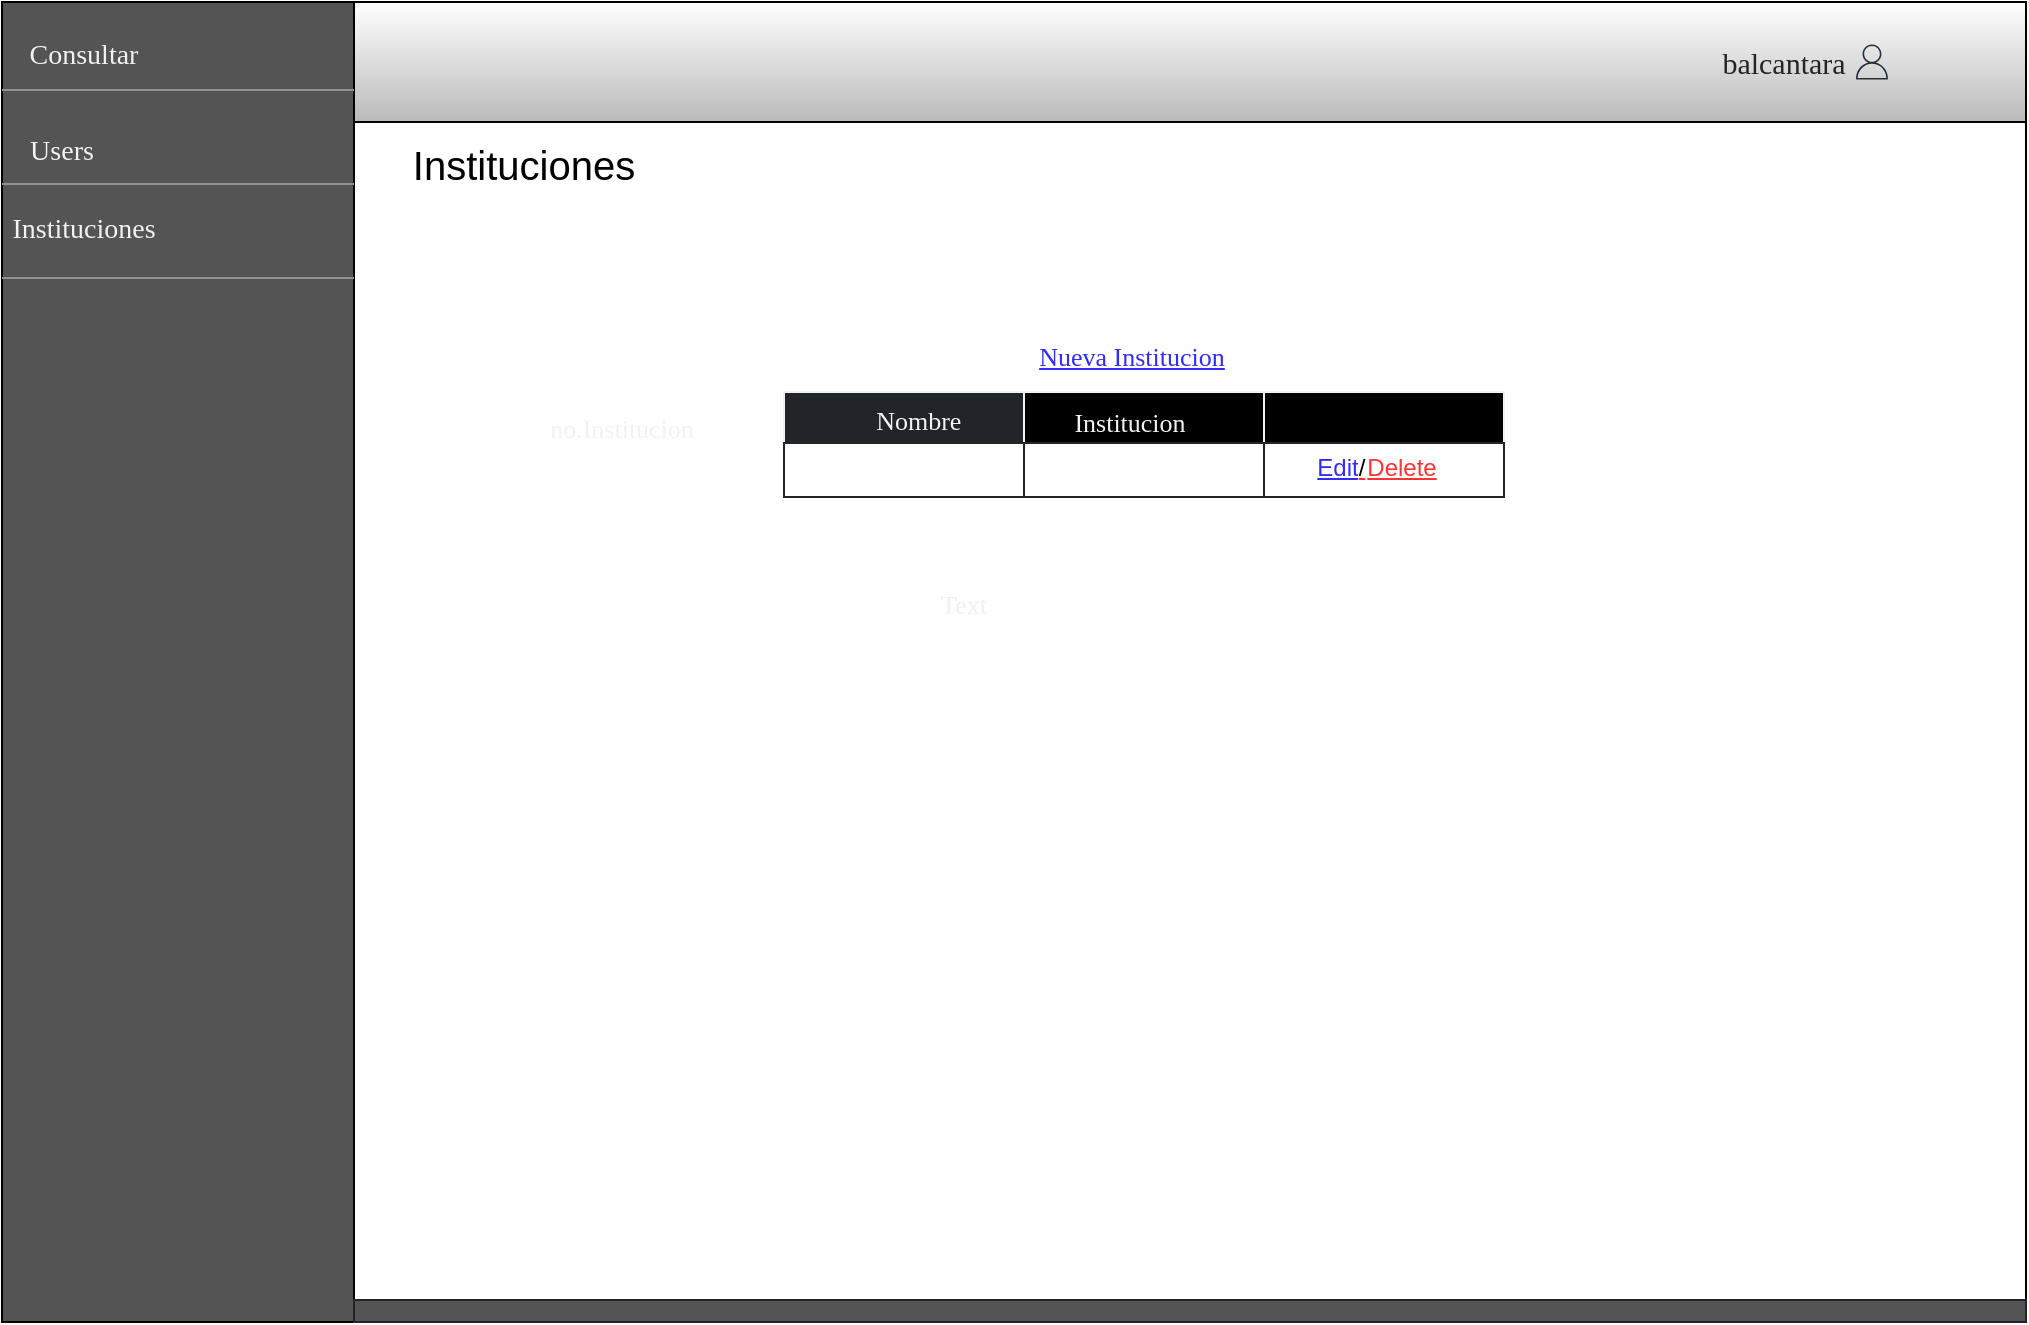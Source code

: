 <mxfile version="15.5.4" type="github"><diagram id="AqOv732YDV_Qfaz5YG4F" name="Page-1"><mxGraphModel dx="1038" dy="579" grid="1" gridSize="10" guides="1" tooltips="1" connect="1" arrows="1" fold="1" page="1" pageScale="1" pageWidth="1400" pageHeight="850" math="0" shadow="0"><root><mxCell id="0"/><mxCell id="1" parent="0"/><mxCell id="Hp0-baNGFFSM0JvMzjNv-1" value="" style="rounded=0;whiteSpace=wrap;html=1;fillColor=#545454;fontColor=#212529;" parent="1" vertex="1"><mxGeometry width="176" height="660" as="geometry"/></mxCell><mxCell id="Hp0-baNGFFSM0JvMzjNv-2" value="" style="rounded=0;whiteSpace=wrap;html=1;fontColor=#B5B5B5;labelBackgroundColor=#A3A3A3;" parent="1" vertex="1"><mxGeometry x="176" width="836" height="660" as="geometry"/></mxCell><mxCell id="Hp0-baNGFFSM0JvMzjNv-3" value="" style="rounded=0;whiteSpace=wrap;html=1;fontSize=15;fontColor=#D6D6D6;fillColor=#FFFFFF;labelBackgroundColor=#A6A6A6;verticalAlign=middle;shadow=0;gradientColor=#BABABA;" parent="1" vertex="1"><mxGeometry x="176" width="836" height="60" as="geometry"/></mxCell><mxCell id="Hp0-baNGFFSM0JvMzjNv-4" value="" style="sketch=0;outlineConnect=0;fontColor=#232F3E;gradientColor=none;strokeColor=#232F3E;fillColor=none;dashed=0;verticalLabelPosition=bottom;verticalAlign=top;align=center;html=1;fontSize=12;fontStyle=0;aspect=fixed;shape=mxgraph.aws4.resourceIcon;resIcon=mxgraph.aws4.user;" parent="1" vertex="1"><mxGeometry x="924" y="19" width="22" height="22" as="geometry"/></mxCell><mxCell id="Hp0-baNGFFSM0JvMzjNv-5" value="balcantara" style="text;html=1;strokeColor=none;fillColor=none;align=center;verticalAlign=middle;whiteSpace=wrap;rounded=0;fontSize=15;fontColor=#212529;fontFamily=Times New Roman;" parent="1" vertex="1"><mxGeometry x="858" y="15.5" width="66" height="29" as="geometry"/></mxCell><mxCell id="Hp0-baNGFFSM0JvMzjNv-9" value="&lt;font color=&quot;#000000&quot; style=&quot;font-size: 20px;&quot;&gt;Instituciones&lt;/font&gt;" style="text;html=1;strokeColor=none;fillColor=none;align=center;verticalAlign=middle;whiteSpace=wrap;rounded=0;fontSize=20;fontColor=#A1A1A1;" parent="1" vertex="1"><mxGeometry x="176" y="61" width="170" height="40" as="geometry"/></mxCell><mxCell id="Hp0-baNGFFSM0JvMzjNv-10" value="" style="endArrow=none;html=1;rounded=0;fontSize=17;fontColor=#000000;strokeColor=#919191;fillColor=#C9C9C9;" parent="1" edge="1"><mxGeometry width="50" height="50" relative="1" as="geometry"><mxPoint y="44" as="sourcePoint"/><mxPoint x="176" y="44" as="targetPoint"/></mxGeometry></mxCell><mxCell id="Hp0-baNGFFSM0JvMzjNv-11" value="" style="endArrow=none;html=1;rounded=0;fontSize=17;fontColor=#000000;strokeColor=#919191;fillColor=#C9C9C9;entryX=1;entryY=0.209;entryDx=0;entryDy=0;entryPerimeter=0;" parent="1" target="Hp0-baNGFFSM0JvMzjNv-1" edge="1"><mxGeometry width="50" height="50" relative="1" as="geometry"><mxPoint y="138" as="sourcePoint"/><mxPoint x="50" y="88" as="targetPoint"/></mxGeometry></mxCell><mxCell id="Hp0-baNGFFSM0JvMzjNv-12" value="" style="endArrow=none;html=1;rounded=0;fontSize=17;fontColor=#000000;strokeColor=#919191;fillColor=#C9C9C9;" parent="1" target="Hp0-baNGFFSM0JvMzjNv-1" edge="1"><mxGeometry width="50" height="50" relative="1" as="geometry"><mxPoint y="91" as="sourcePoint"/><mxPoint x="50" y="41" as="targetPoint"/><Array as="points"><mxPoint x="176" y="91"/></Array></mxGeometry></mxCell><mxCell id="Hp0-baNGFFSM0JvMzjNv-13" value="&lt;font style=&quot;font-size: 14px&quot; face=&quot;Times New Roman&quot;&gt;Consultar&lt;/font&gt;" style="text;html=1;strokeColor=none;fillColor=none;align=center;verticalAlign=middle;whiteSpace=wrap;rounded=0;fontSize=17;fontColor=#F2F2F2;" parent="1" vertex="1"><mxGeometry x="11" y="11" width="60" height="30" as="geometry"/></mxCell><mxCell id="Hp0-baNGFFSM0JvMzjNv-14" value="Instituciones" style="text;html=1;strokeColor=none;fillColor=none;align=center;verticalAlign=middle;whiteSpace=wrap;rounded=0;fontFamily=Times New Roman;fontSize=14;fontColor=#F2F2F2;" parent="1" vertex="1"><mxGeometry x="11" y="99" width="60" height="30" as="geometry"/></mxCell><mxCell id="Hp0-baNGFFSM0JvMzjNv-15" value="Users" style="text;html=1;strokeColor=none;fillColor=none;align=center;verticalAlign=middle;whiteSpace=wrap;rounded=0;fontFamily=Times New Roman;fontSize=14;fontColor=#F2F2F2;" parent="1" vertex="1"><mxGeometry y="60" width="60" height="30" as="geometry"/></mxCell><mxCell id="Hp0-baNGFFSM0JvMzjNv-16" value="" style="shape=image;html=1;verticalAlign=top;verticalLabelPosition=bottom;labelBackgroundColor=#ffffff;imageAspect=0;aspect=fixed;image=https://cdn2.iconfinder.com/data/icons/essential-web-5/50/maximize-expand-large-extensive-increase-128.png;fontFamily=Times New Roman;fontSize=4;fontColor=#000000;strokeColor=#F2F2F2;fillColor=#919191;" parent="1" vertex="1"><mxGeometry x="957" y="22.75" width="14.5" height="14.5" as="geometry"/></mxCell><mxCell id="Hp0-baNGFFSM0JvMzjNv-17" value="" style="rounded=0;whiteSpace=wrap;html=1;fontFamily=Times New Roman;fontSize=4;fontColor=#828282;strokeColor=#212529;fillColor=#545454;align=left;" parent="1" vertex="1"><mxGeometry x="176" y="649" width="836" height="11" as="geometry"/></mxCell><mxCell id="Hp0-baNGFFSM0JvMzjNv-18" value="Nueva Institucion" style="text;html=1;strokeColor=none;fillColor=none;align=center;verticalAlign=middle;whiteSpace=wrap;rounded=0;fontFamily=Times New Roman;fontSize=13;fontColor=#322BFF;fontStyle=4" parent="1" vertex="1"><mxGeometry x="499" y="160" width="132" height="33" as="geometry"/></mxCell><mxCell id="Hp0-baNGFFSM0JvMzjNv-19" value="" style="rounded=0;whiteSpace=wrap;html=1;labelBackgroundColor=default;labelBorderColor=none;fontFamily=Times New Roman;fontSize=13;fontColor=#000000;strokeColor=#F2F2F2;fillColor=#212529;gradientColor=none;align=left;" parent="1" vertex="1"><mxGeometry x="391" y="195" width="120" height="27" as="geometry"/></mxCell><mxCell id="Hp0-baNGFFSM0JvMzjNv-20" value="" style="rounded=0;whiteSpace=wrap;html=1;labelBackgroundColor=default;labelBorderColor=none;fontFamily=Times New Roman;fontSize=13;fontColor=#000000;strokeColor=#F2F2F2;fillColor=#000000;gradientColor=none;align=left;" parent="1" vertex="1"><mxGeometry x="511" y="195" width="120" height="27" as="geometry"/></mxCell><mxCell id="Hp0-baNGFFSM0JvMzjNv-21" value="" style="rounded=0;whiteSpace=wrap;html=1;labelBackgroundColor=default;labelBorderColor=none;fontFamily=Times New Roman;fontSize=13;fontColor=default;strokeColor=#F2F2F2;fillColor=#000000;gradientColor=none;align=left;" parent="1" vertex="1"><mxGeometry x="631" y="195" width="120" height="27" as="geometry"/></mxCell><mxCell id="Hp0-baNGFFSM0JvMzjNv-24" value="no.Institucion" style="text;html=1;strokeColor=none;fillColor=none;align=center;verticalAlign=middle;whiteSpace=wrap;rounded=0;labelBackgroundColor=none;labelBorderColor=none;fontFamily=Times New Roman;fontSize=13;fontColor=#F2F2F2;" parent="1" vertex="1"><mxGeometry x="280" y="198" width="60" height="30" as="geometry"/></mxCell><mxCell id="Hp0-baNGFFSM0JvMzjNv-25" value="Nombre&amp;nbsp;" style="text;html=1;strokeColor=none;fillColor=none;align=center;verticalAlign=middle;whiteSpace=wrap;rounded=0;shadow=0;labelBackgroundColor=none;labelBorderColor=none;fontFamily=Times New Roman;fontSize=13;fontColor=#F2F2F2;" parent="1" vertex="1"><mxGeometry x="430" y="193.5" width="60" height="30" as="geometry"/></mxCell><mxCell id="Hp0-baNGFFSM0JvMzjNv-26" value="Institucion" style="text;html=1;strokeColor=none;fillColor=none;align=center;verticalAlign=middle;whiteSpace=wrap;rounded=0;shadow=0;labelBackgroundColor=none;labelBorderColor=none;fontFamily=Times New Roman;fontSize=13;fontColor=#F2F2F2;" parent="1" vertex="1"><mxGeometry x="534" y="195" width="60" height="30" as="geometry"/></mxCell><mxCell id="Hp0-baNGFFSM0JvMzjNv-27" value="Text" style="text;html=1;strokeColor=none;fillColor=none;align=center;verticalAlign=middle;whiteSpace=wrap;rounded=0;shadow=0;labelBackgroundColor=none;labelBorderColor=none;fontFamily=Times New Roman;fontSize=13;fontColor=#F2F2F2;" parent="1" vertex="1"><mxGeometry x="451" y="286" width="60" height="30" as="geometry"/></mxCell><mxCell id="Hp0-baNGFFSM0JvMzjNv-28" value="Text" style="text;html=1;strokeColor=none;fillColor=none;align=center;verticalAlign=middle;whiteSpace=wrap;rounded=0;shadow=0;labelBackgroundColor=none;labelBorderColor=none;fontFamily=Times New Roman;fontSize=13;fontColor=#F2F2F2;" parent="1" vertex="1"><mxGeometry x="451" y="286" width="60" height="30" as="geometry"/></mxCell><mxCell id="Hp0-baNGFFSM0JvMzjNv-29" value="" style="shape=image;html=1;verticalAlign=top;verticalLabelPosition=bottom;labelBackgroundColor=none;imageAspect=0;aspect=fixed;image=https://cdn4.iconfinder.com/data/icons/wirecons-free-vector-icons/32/menu-alt-128.png;shadow=0;labelBorderColor=none;fontFamily=Times New Roman;fontSize=13;fontColor=#232F3E;strokeColor=#F2F2F2;fillColor=none;gradientColor=#BABABA;" parent="1" vertex="1"><mxGeometry x="191" y="18" width="26" height="26" as="geometry"/></mxCell><mxCell id="Hp0-baNGFFSM0JvMzjNv-34" value="" style="rounded=0;whiteSpace=wrap;html=1;labelBackgroundColor=default;labelBorderColor=none;fontFamily=Times New Roman;fontSize=13;fontColor=#F2F2F2;strokeColor=#212529;fillColor=default;gradientColor=none;align=left;" parent="1" vertex="1"><mxGeometry x="511" y="220.5" width="120" height="27" as="geometry"/></mxCell><mxCell id="Hp0-baNGFFSM0JvMzjNv-35" value="" style="rounded=0;whiteSpace=wrap;html=1;labelBackgroundColor=default;labelBorderColor=none;fontFamily=Times New Roman;fontSize=13;fontColor=#F2F2F2;strokeColor=#212529;fillColor=default;gradientColor=none;align=left;" parent="1" vertex="1"><mxGeometry x="391" y="220.5" width="120" height="27" as="geometry"/></mxCell><mxCell id="Hp0-baNGFFSM0JvMzjNv-36" value="" style="shape=image;html=1;verticalAlign=top;verticalLabelPosition=bottom;labelBackgroundColor=default;imageAspect=0;aspect=fixed;image=https://cdn3.iconfinder.com/data/icons/google-material-design-icons/48/ic_expand_more_48px-128.png;labelBorderColor=#000000;fontColor=#F2F2F2;strokeColor=#212529;fillColor=default;rotation=90;" parent="1" vertex="1"><mxGeometry x="148" y="101" width="28" height="28" as="geometry"/></mxCell><mxCell id="Hp0-baNGFFSM0JvMzjNv-39" value="" style="rounded=0;whiteSpace=wrap;html=1;labelBackgroundColor=default;labelBorderColor=none;fontFamily=Times New Roman;fontSize=13;fontColor=#F2F2F2;strokeColor=#212529;fillColor=default;gradientColor=none;align=left;" parent="1" vertex="1"><mxGeometry x="631" y="220.5" width="120" height="27" as="geometry"/></mxCell><mxCell id="Hp0-baNGFFSM0JvMzjNv-42" value="&lt;font color=&quot;#322bff&quot;&gt;&lt;u&gt;Edit&lt;/u&gt;&lt;/font&gt;" style="text;html=1;strokeColor=none;fillColor=none;align=center;verticalAlign=middle;whiteSpace=wrap;rounded=0;labelBackgroundColor=default;labelBorderColor=none;fontColor=#000000;" parent="1" vertex="1"><mxGeometry x="636" y="217.5" width="64" height="30" as="geometry"/></mxCell><mxCell id="Hp0-baNGFFSM0JvMzjNv-43" value="&lt;font color=&quot;#ff3333&quot;&gt;&lt;u&gt;Delete&lt;/u&gt;&lt;/font&gt;" style="text;html=1;strokeColor=none;fillColor=none;align=center;verticalAlign=middle;whiteSpace=wrap;rounded=0;labelBackgroundColor=default;labelBorderColor=none;fontColor=#322BFF;" parent="1" vertex="1"><mxGeometry x="670" y="217.5" width="60" height="30" as="geometry"/></mxCell><mxCell id="Hp0-baNGFFSM0JvMzjNv-44" value="&lt;font color=&quot;#000000&quot;&gt;/&lt;/font&gt;" style="text;html=1;strokeColor=none;fillColor=none;align=center;verticalAlign=middle;whiteSpace=wrap;rounded=0;labelBackgroundColor=default;labelBorderColor=none;fontColor=#FF3333;fontStyle=4" parent="1" vertex="1"><mxGeometry x="650" y="217.5" width="60" height="30" as="geometry"/></mxCell></root></mxGraphModel></diagram></mxfile>